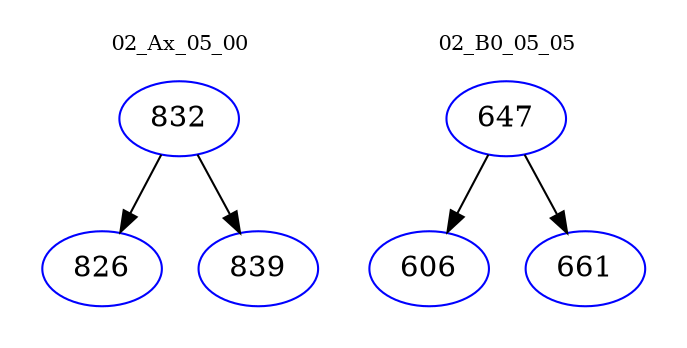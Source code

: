 digraph{
subgraph cluster_0 {
color = white
label = "02_Ax_05_00";
fontsize=10;
T0_832 [label="832", color="blue"]
T0_832 -> T0_826 [color="black"]
T0_826 [label="826", color="blue"]
T0_832 -> T0_839 [color="black"]
T0_839 [label="839", color="blue"]
}
subgraph cluster_1 {
color = white
label = "02_B0_05_05";
fontsize=10;
T1_647 [label="647", color="blue"]
T1_647 -> T1_606 [color="black"]
T1_606 [label="606", color="blue"]
T1_647 -> T1_661 [color="black"]
T1_661 [label="661", color="blue"]
}
}
